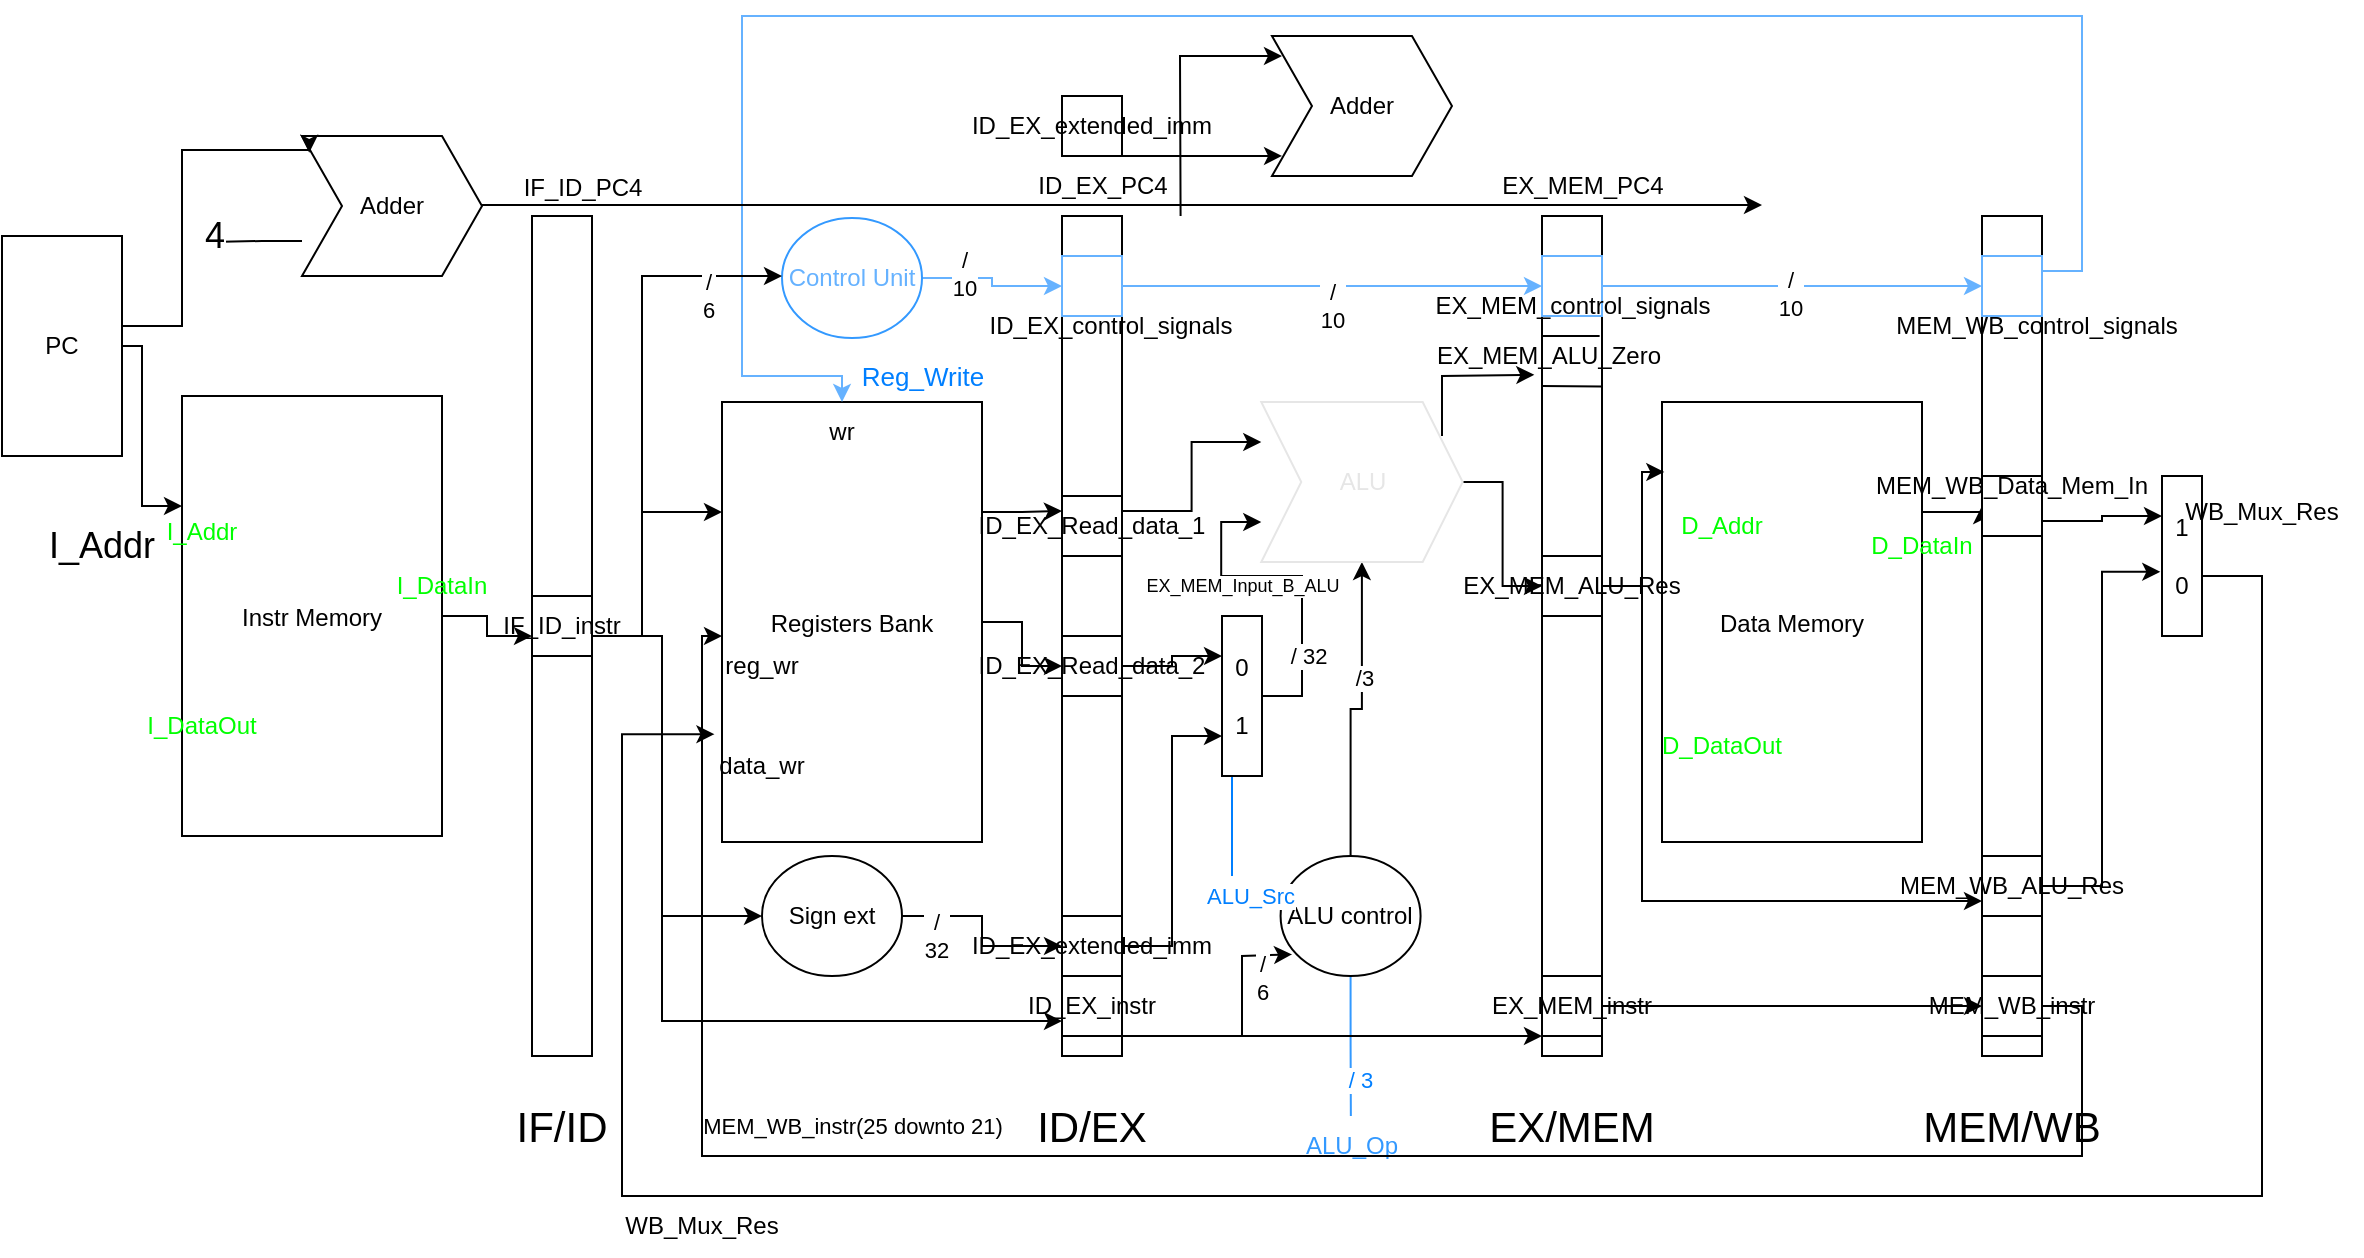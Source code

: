 <?xml version="1.0" encoding="UTF-8"?>
<mxfile version="22.1.3" type="google">
  <diagram name="Page-1" id="e7e014a7-5840-1c2e-5031-d8a46d1fe8dd">
    <mxGraphModel dx="880" dy="1260" grid="1" gridSize="10" guides="1" tooltips="1" connect="1" arrows="1" fold="1" page="1" pageScale="1" pageWidth="1169" pageHeight="826" background="none" math="0" shadow="0">
      <root>
        <mxCell id="0" />
        <mxCell id="1" parent="0" />
        <mxCell id="BlgcW5Yse4qnBoH1ercz-41" value="Instr Memory" style="" parent="1" vertex="1">
          <mxGeometry x="120" y="190" width="130" height="220" as="geometry" />
        </mxCell>
        <mxCell id="BlgcW5Yse4qnBoH1ercz-109" style="edgeStyle=orthogonalEdgeStyle;rounded=0;orthogonalLoop=1;jettySize=auto;html=1;exitX=1;exitY=0.25;exitDx=0;exitDy=0;entryX=0;entryY=0.25;entryDx=0;entryDy=0;" parent="1" source="BlgcW5Yse4qnBoH1ercz-42" target="BlgcW5Yse4qnBoH1ercz-101" edge="1">
          <mxGeometry relative="1" as="geometry" />
        </mxCell>
        <mxCell id="BlgcW5Yse4qnBoH1ercz-110" style="edgeStyle=orthogonalEdgeStyle;rounded=0;orthogonalLoop=1;jettySize=auto;html=1;exitX=1;exitY=0.5;exitDx=0;exitDy=0;entryX=0;entryY=0.5;entryDx=0;entryDy=0;" parent="1" source="BlgcW5Yse4qnBoH1ercz-42" target="BlgcW5Yse4qnBoH1ercz-102" edge="1">
          <mxGeometry relative="1" as="geometry" />
        </mxCell>
        <mxCell id="BlgcW5Yse4qnBoH1ercz-42" value="Registers Bank" style="" parent="1" vertex="1">
          <mxGeometry x="390" y="193" width="130" height="220" as="geometry" />
        </mxCell>
        <mxCell id="BlgcW5Yse4qnBoH1ercz-122" style="edgeStyle=orthogonalEdgeStyle;rounded=0;orthogonalLoop=1;jettySize=auto;html=1;exitX=1;exitY=0.25;exitDx=0;exitDy=0;entryX=0;entryY=0.5;entryDx=0;entryDy=0;" parent="1" source="BlgcW5Yse4qnBoH1ercz-44" target="BlgcW5Yse4qnBoH1ercz-113" edge="1">
          <mxGeometry relative="1" as="geometry" />
        </mxCell>
        <mxCell id="BlgcW5Yse4qnBoH1ercz-44" value="Data Memory" style="" parent="1" vertex="1">
          <mxGeometry x="860" y="193" width="130" height="220" as="geometry" />
        </mxCell>
        <mxCell id="BlgcW5Yse4qnBoH1ercz-80" style="edgeStyle=orthogonalEdgeStyle;rounded=0;orthogonalLoop=1;jettySize=auto;html=1;exitX=1;exitY=0.5;exitDx=0;exitDy=0;entryX=0;entryY=0.5;entryDx=0;entryDy=0;strokeColor=#66B2FF;" parent="1" source="BlgcW5Yse4qnBoH1ercz-49" target="BlgcW5Yse4qnBoH1ercz-76" edge="1">
          <mxGeometry relative="1" as="geometry" />
        </mxCell>
        <mxCell id="BlgcW5Yse4qnBoH1ercz-49" value="Control Unit" style="ellipse;whiteSpace=wrap;html=1;strokeColor=#3399FF;fontColor=#66B2FF;" parent="1" vertex="1">
          <mxGeometry x="420" y="101" width="70" height="60" as="geometry" />
        </mxCell>
        <mxCell id="BlgcW5Yse4qnBoH1ercz-93" style="edgeStyle=orthogonalEdgeStyle;rounded=0;orthogonalLoop=1;jettySize=auto;html=1;exitX=0.5;exitY=1;exitDx=0;exitDy=0;endArrow=none;endFill=0;strokeColor=#3399FF;" parent="1" source="BlgcW5Yse4qnBoH1ercz-50" edge="1">
          <mxGeometry relative="1" as="geometry">
            <mxPoint x="704.429" y="550" as="targetPoint" />
          </mxGeometry>
        </mxCell>
        <mxCell id="b1a8amr-9f0_IU5kSMrG-14" value="/ 3" style="edgeLabel;html=1;align=center;verticalAlign=middle;resizable=0;points=[];fontColor=#007FFF;" parent="BlgcW5Yse4qnBoH1ercz-93" connectable="0" vertex="1">
          <mxGeometry x="0.488" y="4" relative="1" as="geometry">
            <mxPoint as="offset" />
          </mxGeometry>
        </mxCell>
        <mxCell id="C-zeAwM3Q5V-ztLSvU6A-5" style="edgeStyle=orthogonalEdgeStyle;rounded=0;orthogonalLoop=1;jettySize=auto;html=1;exitX=0.5;exitY=0;exitDx=0;exitDy=0;" parent="1" source="BlgcW5Yse4qnBoH1ercz-50" target="C-zeAwM3Q5V-ztLSvU6A-4" edge="1">
          <mxGeometry relative="1" as="geometry" />
        </mxCell>
        <mxCell id="4VJ9NztpFldPvkG-AUSs-8" value="/3" style="edgeLabel;html=1;align=center;verticalAlign=middle;resizable=0;points=[];" parent="C-zeAwM3Q5V-ztLSvU6A-5" vertex="1" connectable="0">
          <mxGeometry x="0.243" y="-1" relative="1" as="geometry">
            <mxPoint as="offset" />
          </mxGeometry>
        </mxCell>
        <mxCell id="BlgcW5Yse4qnBoH1ercz-50" value="ALU control" style="ellipse;whiteSpace=wrap;html=1;" parent="1" vertex="1">
          <mxGeometry x="669.29" y="420" width="70" height="60" as="geometry" />
        </mxCell>
        <mxCell id="BlgcW5Yse4qnBoH1ercz-52" value="" style="rounded=0;whiteSpace=wrap;html=1;points=[[0,0,0,0,0],[0,0.25,0,0,0],[0,0.5,0,0,0],[0,0.62,0,0,0],[0,0.75,0,0,0],[0,0.87,0,0,0],[0,1,0,0,0],[0.03,0.1,0,0,0],[0.07,0.38,0,0,0],[0.25,0,0,0,0],[0.25,1,0,0,0],[0.5,0,0,0,0],[0.5,1,0,0,0],[0.75,0,0,0,0],[0.75,1,0,0,0],[0.98,0.62,0,0,0],[1,0,0,0,0],[1,0.1,0,0,0],[1,0.25,0,0,0],[1,0.38,0,2,0],[1,0.5,0,0,0],[1,0.75,0,0,0],[1,0.87,0,0,0],[1,1,0,0,0]];" parent="1" vertex="1">
          <mxGeometry x="560" y="100" width="30" height="420" as="geometry" />
        </mxCell>
        <mxCell id="BlgcW5Yse4qnBoH1ercz-107" style="edgeStyle=orthogonalEdgeStyle;rounded=0;orthogonalLoop=1;jettySize=auto;html=1;exitX=1;exitY=0.5;exitDx=0;exitDy=0;entryX=0;entryY=0.25;entryDx=0;entryDy=0;" parent="1" source="BlgcW5Yse4qnBoH1ercz-62" target="BlgcW5Yse4qnBoH1ercz-41" edge="1">
          <mxGeometry relative="1" as="geometry">
            <Array as="points">
              <mxPoint x="100" y="165" />
              <mxPoint x="100" y="245" />
            </Array>
          </mxGeometry>
        </mxCell>
        <mxCell id="BlgcW5Yse4qnBoH1ercz-62" value="PC" style="rounded=0;whiteSpace=wrap;html=1;" parent="1" vertex="1">
          <mxGeometry x="30" y="110" width="60" height="110" as="geometry" />
        </mxCell>
        <mxCell id="BlgcW5Yse4qnBoH1ercz-97" style="edgeStyle=orthogonalEdgeStyle;rounded=0;orthogonalLoop=1;jettySize=auto;html=1;exitX=0;exitY=0.75;exitDx=0;exitDy=0;exitPerimeter=0;endArrow=none;endFill=0;" parent="1" source="BlgcW5Yse4qnBoH1ercz-63" edge="1">
          <mxGeometry relative="1" as="geometry">
            <mxPoint x="140" y="112.857" as="targetPoint" />
          </mxGeometry>
        </mxCell>
        <mxCell id="BlgcW5Yse4qnBoH1ercz-98" value="4" style="edgeLabel;html=1;align=center;verticalAlign=middle;resizable=0;points=[];fontSize=18;" parent="BlgcW5Yse4qnBoH1ercz-97" connectable="0" vertex="1">
          <mxGeometry x="0.534" y="-3" relative="1" as="geometry">
            <mxPoint x="-14" as="offset" />
          </mxGeometry>
        </mxCell>
        <mxCell id="BlgcW5Yse4qnBoH1ercz-63" value="Adder" style="shape=step;perimeter=stepPerimeter;whiteSpace=wrap;html=1;fixedSize=1;points=[[0,0.25,0,0,0],[0,0.5,0,0,0],[0,0.75,0,0,0],[0.04,0.12,0,0,0],[0.04,0.89,0,0,0],[0.25,0,0,0,0],[0.25,1,0,0,0],[0.5,0,0,0,0],[0.5,1,0,0,0],[0.75,0,0,0,0],[0.75,1,0,0,0],[1,0.25,0,0,0],[1,0.5,0,0,0],[1,0.75,0,0,0]];" parent="1" vertex="1">
          <mxGeometry x="180" y="60" width="90" height="70" as="geometry" />
        </mxCell>
        <mxCell id="BlgcW5Yse4qnBoH1ercz-64" value="Adder" style="shape=step;perimeter=stepPerimeter;whiteSpace=wrap;html=1;fixedSize=1;" parent="1" vertex="1">
          <mxGeometry x="664.99" y="10" width="90" height="70" as="geometry" />
        </mxCell>
        <mxCell id="BlgcW5Yse4qnBoH1ercz-65" value="&lt;font style=&quot;font-size: 21px;&quot;&gt;IF/ID&lt;/font&gt;" style="text;html=1;strokeColor=none;fillColor=none;align=center;verticalAlign=middle;whiteSpace=wrap;rounded=0;" parent="1" vertex="1">
          <mxGeometry x="280" y="540" width="60" height="30" as="geometry" />
        </mxCell>
        <mxCell id="BlgcW5Yse4qnBoH1ercz-66" value="&lt;span style=&quot;font-size: 21px;&quot;&gt;ID/EX&lt;/span&gt;" style="text;html=1;strokeColor=none;fillColor=none;align=center;verticalAlign=middle;whiteSpace=wrap;rounded=0;" parent="1" vertex="1">
          <mxGeometry x="545" y="540" width="60" height="30" as="geometry" />
        </mxCell>
        <mxCell id="BlgcW5Yse4qnBoH1ercz-67" value="&lt;font style=&quot;font-size: 21px;&quot;&gt;EX/MEM&lt;/font&gt;" style="text;html=1;strokeColor=none;fillColor=none;align=center;verticalAlign=middle;whiteSpace=wrap;rounded=0;" parent="1" vertex="1">
          <mxGeometry x="785" y="540" width="60" height="30" as="geometry" />
        </mxCell>
        <mxCell id="BlgcW5Yse4qnBoH1ercz-68" value="&lt;font style=&quot;font-size: 21px;&quot;&gt;MEM/WB&lt;/font&gt;" style="text;html=1;strokeColor=none;fillColor=none;align=center;verticalAlign=middle;whiteSpace=wrap;rounded=0;" parent="1" vertex="1">
          <mxGeometry x="1005" y="540" width="60" height="30" as="geometry" />
        </mxCell>
        <mxCell id="BlgcW5Yse4qnBoH1ercz-72" style="edgeStyle=orthogonalEdgeStyle;rounded=0;orthogonalLoop=1;jettySize=auto;html=1;exitX=1;exitY=0.5;exitDx=0;exitDy=0;exitPerimeter=0;entryX=0;entryY=0.25;entryDx=0;entryDy=0;" parent="1" source="BlgcW5Yse4qnBoH1ercz-71" target="BlgcW5Yse4qnBoH1ercz-42" edge="1">
          <mxGeometry relative="1" as="geometry">
            <Array as="points">
              <mxPoint x="350" y="310" />
              <mxPoint x="350" y="248" />
            </Array>
          </mxGeometry>
        </mxCell>
        <mxCell id="BlgcW5Yse4qnBoH1ercz-71" value="" style="rounded=0;whiteSpace=wrap;html=1;points=[[0,0,0,0,0],[0,0.25,0,0,0],[0,0.5,0,0,0],[0,0.62,0,0,0],[0,0.75,0,0,0],[0,0.87,0,0,0],[0,1,0,0,0],[0.03,0.1,0,0,0],[0.07,0.38,0,0,0],[0.25,0,0,0,0],[0.25,1,0,0,0],[0.5,0,0,0,0],[0.5,1,0,0,0],[0.75,0,0,0,0],[0.75,1,0,0,0],[0.98,0.62,0,0,0],[1,0,0,0,0],[1,0.1,0,0,0],[1,0.25,0,0,0],[1,0.38,0,2,0],[1,0.5,0,0,0],[1,0.75,0,0,0],[1,0.87,0,0,0],[1,1,0,0,0]];" parent="1" vertex="1">
          <mxGeometry x="295" y="100" width="30" height="420" as="geometry" />
        </mxCell>
        <mxCell id="BlgcW5Yse4qnBoH1ercz-73" style="edgeStyle=orthogonalEdgeStyle;rounded=0;orthogonalLoop=1;jettySize=auto;html=1;exitX=1;exitY=0.5;exitDx=0;exitDy=0;entryX=0;entryY=0.5;entryDx=0;entryDy=0;entryPerimeter=0;" parent="1" source="BlgcW5Yse4qnBoH1ercz-41" target="BlgcW5Yse4qnBoH1ercz-71" edge="1">
          <mxGeometry relative="1" as="geometry" />
        </mxCell>
        <mxCell id="BlgcW5Yse4qnBoH1ercz-74" value="" style="rounded=0;whiteSpace=wrap;html=1;points=[[0,0,0,0,0],[0,0.25,0,0,0],[0,0.5,0,0,0],[0,0.62,0,0,0],[0,0.75,0,0,0],[0,0.87,0,0,0],[0,1,0,0,0],[0.03,0.1,0,0,0],[0.07,0.38,0,0,0],[0.25,0,0,0,0],[0.25,1,0,0,0],[0.5,0,0,0,0],[0.5,1,0,0,0],[0.75,0,0,0,0],[0.75,1,0,0,0],[0.98,0.62,0,0,0],[1,0,0,0,0],[1,0.1,0,0,0],[1,0.25,0,0,0],[1,0.38,0,2,0],[1,0.5,0,0,0],[1,0.75,0,0,0],[1,0.87,0,0,0],[1,1,0,0,0]];" parent="1" vertex="1">
          <mxGeometry x="1020" y="100" width="30" height="420" as="geometry" />
        </mxCell>
        <mxCell id="BlgcW5Yse4qnBoH1ercz-75" value="" style="rounded=0;whiteSpace=wrap;html=1;points=[[0,0,0,0,0],[0,0.25,0,0,0],[0,0.5,0,0,0],[0,0.62,0,0,0],[0,0.75,0,0,0],[0,0.87,0,0,0],[0,1,0,0,0],[0.03,0.1,0,0,0],[0.07,0.38,0,0,0],[0.25,0,0,0,0],[0.25,1,0,0,0],[0.5,0,0,0,0],[0.5,1,0,0,0],[0.75,0,0,0,0],[0.75,1,0,0,0],[0.98,0.62,0,0,0],[1,0,0,0,0],[1,0.1,0,0,0],[1,0.25,0,0,0],[1,0.38,0,2,0],[1,0.5,0,0,0],[1,0.75,0,0,0],[1,0.87,0,0,0],[1,1,0,0,0]];" parent="1" vertex="1">
          <mxGeometry x="800" y="100" width="30" height="420" as="geometry" />
        </mxCell>
        <mxCell id="BlgcW5Yse4qnBoH1ercz-81" style="edgeStyle=orthogonalEdgeStyle;rounded=0;orthogonalLoop=1;jettySize=auto;html=1;exitX=1;exitY=0.5;exitDx=0;exitDy=0;entryX=0;entryY=0.5;entryDx=0;entryDy=0;strokeColor=#66B2FF;" parent="1" source="BlgcW5Yse4qnBoH1ercz-76" target="BlgcW5Yse4qnBoH1ercz-77" edge="1">
          <mxGeometry relative="1" as="geometry" />
        </mxCell>
        <mxCell id="BlgcW5Yse4qnBoH1ercz-88" value="/&lt;br style=&quot;font-size: 11px;&quot;&gt;10" style="edgeLabel;html=1;align=center;verticalAlign=middle;resizable=0;points=[];fontSize=11;" parent="BlgcW5Yse4qnBoH1ercz-81" connectable="0" vertex="1">
          <mxGeometry x="-0.005" y="-1" relative="1" as="geometry">
            <mxPoint y="9" as="offset" />
          </mxGeometry>
        </mxCell>
        <mxCell id="BlgcW5Yse4qnBoH1ercz-76" value="" style="rounded=0;whiteSpace=wrap;html=1;strokeColor=#66B2FF;" parent="1" vertex="1">
          <mxGeometry x="560" y="120" width="30" height="30" as="geometry" />
        </mxCell>
        <mxCell id="BlgcW5Yse4qnBoH1ercz-82" style="edgeStyle=orthogonalEdgeStyle;rounded=0;orthogonalLoop=1;jettySize=auto;html=1;exitX=1;exitY=0.5;exitDx=0;exitDy=0;entryX=0;entryY=0.5;entryDx=0;entryDy=0;strokeColor=#66B2FF;" parent="1" source="BlgcW5Yse4qnBoH1ercz-77" target="BlgcW5Yse4qnBoH1ercz-78" edge="1">
          <mxGeometry relative="1" as="geometry" />
        </mxCell>
        <mxCell id="BlgcW5Yse4qnBoH1ercz-77" value="" style="rounded=0;whiteSpace=wrap;html=1;strokeColor=#66B2FF;" parent="1" vertex="1">
          <mxGeometry x="800" y="120" width="30" height="30" as="geometry" />
        </mxCell>
        <mxCell id="cZ4eaOPi89ZEALqz1hl4-5" style="edgeStyle=orthogonalEdgeStyle;rounded=0;orthogonalLoop=1;jettySize=auto;html=1;exitX=1;exitY=0.25;exitDx=0;exitDy=0;strokeColor=#66B2FF;" edge="1" parent="1" source="BlgcW5Yse4qnBoH1ercz-78" target="cZ4eaOPi89ZEALqz1hl4-4">
          <mxGeometry relative="1" as="geometry">
            <Array as="points">
              <mxPoint x="1070" y="128" />
              <mxPoint x="1070" />
              <mxPoint x="400" />
              <mxPoint x="400" y="180" />
              <mxPoint x="450" y="180" />
            </Array>
          </mxGeometry>
        </mxCell>
        <mxCell id="BlgcW5Yse4qnBoH1ercz-78" value="" style="rounded=0;whiteSpace=wrap;html=1;strokeColor=#66B2FF;" parent="1" vertex="1">
          <mxGeometry x="1020" y="120" width="30" height="30" as="geometry" />
        </mxCell>
        <mxCell id="BlgcW5Yse4qnBoH1ercz-83" value="ID_EX_control_signals" style="text;html=1;strokeColor=none;fillColor=none;align=center;verticalAlign=middle;whiteSpace=wrap;rounded=0;" parent="1" vertex="1">
          <mxGeometry x="527" y="140" width="115" height="30" as="geometry" />
        </mxCell>
        <mxCell id="BlgcW5Yse4qnBoH1ercz-84" value="EX_MEM_control_signals" style="text;html=1;strokeColor=none;fillColor=none;align=center;verticalAlign=middle;whiteSpace=wrap;rounded=0;" parent="1" vertex="1">
          <mxGeometry x="757.5" y="130" width="115" height="30" as="geometry" />
        </mxCell>
        <mxCell id="BlgcW5Yse4qnBoH1ercz-85" value="MEM_WB_control_signals" style="text;html=1;strokeColor=none;fillColor=none;align=center;verticalAlign=middle;whiteSpace=wrap;rounded=0;" parent="1" vertex="1">
          <mxGeometry x="990" y="140" width="115" height="30" as="geometry" />
        </mxCell>
        <mxCell id="BlgcW5Yse4qnBoH1ercz-90" value="/&lt;br style=&quot;font-size: 11px;&quot;&gt;10" style="edgeLabel;html=1;align=center;verticalAlign=middle;resizable=0;points=[];fontSize=11;" parent="1" connectable="0" vertex="1">
          <mxGeometry x="704.286" y="155" as="geometry">
            <mxPoint x="-194" y="-26" as="offset" />
          </mxGeometry>
        </mxCell>
        <mxCell id="BlgcW5Yse4qnBoH1ercz-91" value="/&lt;br style=&quot;font-size: 11px;&quot;&gt;10" style="edgeLabel;html=1;align=center;verticalAlign=middle;resizable=0;points=[];fontSize=11;" parent="1" connectable="0" vertex="1">
          <mxGeometry x="709.996" y="155" as="geometry">
            <mxPoint x="214" y="-16" as="offset" />
          </mxGeometry>
        </mxCell>
        <mxCell id="BlgcW5Yse4qnBoH1ercz-96" style="edgeStyle=orthogonalEdgeStyle;rounded=0;orthogonalLoop=1;jettySize=auto;html=1;entryX=0.04;entryY=0.12;entryDx=0;entryDy=0;entryPerimeter=0;" parent="1" target="BlgcW5Yse4qnBoH1ercz-63" edge="1">
          <mxGeometry relative="1" as="geometry">
            <mxPoint x="90" y="155" as="sourcePoint" />
            <mxPoint x="150" y="67.5" as="targetPoint" />
            <Array as="points">
              <mxPoint x="120" y="155" />
              <mxPoint x="120" y="67" />
              <mxPoint x="184" y="67" />
            </Array>
          </mxGeometry>
        </mxCell>
        <mxCell id="b1a8amr-9f0_IU5kSMrG-11" style="edgeStyle=orthogonalEdgeStyle;rounded=0;orthogonalLoop=1;jettySize=auto;html=1;exitX=0.25;exitY=1;exitDx=0;exitDy=0;endArrow=none;endFill=0;strokeColor=#007FFF;" parent="1" source="BlgcW5Yse4qnBoH1ercz-99" edge="1">
          <mxGeometry relative="1" as="geometry">
            <mxPoint x="645" y="430" as="targetPoint" />
          </mxGeometry>
        </mxCell>
        <mxCell id="b1a8amr-9f0_IU5kSMrG-12" value="Reg_Write" style="edgeLabel;html=1;align=center;verticalAlign=middle;resizable=0;points=[];fontColor=#007FFF;fontSize=13;" parent="b1a8amr-9f0_IU5kSMrG-11" connectable="0" vertex="1">
          <mxGeometry x="0.961" y="-1" relative="1" as="geometry">
            <mxPoint x="-154" y="-249" as="offset" />
          </mxGeometry>
        </mxCell>
        <mxCell id="BlgcW5Yse4qnBoH1ercz-99" value="0&lt;br&gt;&lt;br&gt;1" style="rounded=0;whiteSpace=wrap;html=1;" parent="1" vertex="1">
          <mxGeometry x="640" y="300" width="20" height="80" as="geometry" />
        </mxCell>
        <mxCell id="BlgcW5Yse4qnBoH1ercz-101" value="ID_EX_Read_data_1" style="rounded=0;whiteSpace=wrap;html=1;" parent="1" vertex="1">
          <mxGeometry x="560" y="240" width="30" height="30" as="geometry" />
        </mxCell>
        <mxCell id="C-zeAwM3Q5V-ztLSvU6A-1" style="edgeStyle=orthogonalEdgeStyle;rounded=0;orthogonalLoop=1;jettySize=auto;html=1;exitX=1;exitY=0.5;exitDx=0;exitDy=0;entryX=0;entryY=0.25;entryDx=0;entryDy=0;" parent="1" source="BlgcW5Yse4qnBoH1ercz-102" target="BlgcW5Yse4qnBoH1ercz-99" edge="1">
          <mxGeometry relative="1" as="geometry" />
        </mxCell>
        <mxCell id="BlgcW5Yse4qnBoH1ercz-102" value="ID_EX_Read_data_2" style="rounded=0;whiteSpace=wrap;html=1;" parent="1" vertex="1">
          <mxGeometry x="560" y="310" width="30" height="30" as="geometry" />
        </mxCell>
        <mxCell id="C-zeAwM3Q5V-ztLSvU6A-3" style="edgeStyle=orthogonalEdgeStyle;rounded=0;orthogonalLoop=1;jettySize=auto;html=1;exitX=1;exitY=0.5;exitDx=0;exitDy=0;entryX=0;entryY=0.75;entryDx=0;entryDy=0;" parent="1" source="BlgcW5Yse4qnBoH1ercz-104" target="BlgcW5Yse4qnBoH1ercz-99" edge="1">
          <mxGeometry relative="1" as="geometry" />
        </mxCell>
        <mxCell id="BlgcW5Yse4qnBoH1ercz-104" value="ID_EX_extended_imm" style="rounded=0;whiteSpace=wrap;html=1;" parent="1" vertex="1">
          <mxGeometry x="560" y="450" width="30" height="30" as="geometry" />
        </mxCell>
        <mxCell id="BlgcW5Yse4qnBoH1ercz-106" value="MEM_WB_instr" style="rounded=0;whiteSpace=wrap;html=1;" parent="1" vertex="1">
          <mxGeometry x="1020" y="480" width="30" height="30" as="geometry" />
        </mxCell>
        <mxCell id="BlgcW5Yse4qnBoH1ercz-108" value="I_Addr" style="text;html=1;strokeColor=none;fillColor=none;align=center;verticalAlign=middle;whiteSpace=wrap;rounded=0;fontSize=18;" parent="1" vertex="1">
          <mxGeometry x="50" y="250" width="60" height="30" as="geometry" />
        </mxCell>
        <mxCell id="BlgcW5Yse4qnBoH1ercz-123" style="edgeStyle=orthogonalEdgeStyle;rounded=0;orthogonalLoop=1;jettySize=auto;html=1;exitX=1;exitY=0.75;exitDx=0;exitDy=0;entryX=0;entryY=0.25;entryDx=0;entryDy=0;" parent="1" source="BlgcW5Yse4qnBoH1ercz-113" target="BlgcW5Yse4qnBoH1ercz-47" edge="1">
          <mxGeometry relative="1" as="geometry" />
        </mxCell>
        <mxCell id="BlgcW5Yse4qnBoH1ercz-115" value="" style="group" parent="1" connectable="0" vertex="1">
          <mxGeometry x="1110" y="230" width="100" height="80" as="geometry" />
        </mxCell>
        <mxCell id="BlgcW5Yse4qnBoH1ercz-47" value="1&lt;br&gt;&lt;br&gt;0" style="rounded=0;whiteSpace=wrap;html=1;" parent="BlgcW5Yse4qnBoH1ercz-115" vertex="1">
          <mxGeometry width="20" height="80" as="geometry" />
        </mxCell>
        <mxCell id="b1a8amr-9f0_IU5kSMrG-4" value="WB_Mux_Res" style="text;html=1;strokeColor=none;fillColor=none;align=center;verticalAlign=middle;whiteSpace=wrap;rounded=0;" parent="BlgcW5Yse4qnBoH1ercz-115" vertex="1">
          <mxGeometry x="20" y="3" width="60" height="30" as="geometry" />
        </mxCell>
        <mxCell id="BlgcW5Yse4qnBoH1ercz-124" value="" style="group" parent="1" connectable="0" vertex="1">
          <mxGeometry x="1005" y="220" width="60" height="40" as="geometry" />
        </mxCell>
        <mxCell id="BlgcW5Yse4qnBoH1ercz-113" value="" style="rounded=0;whiteSpace=wrap;html=1;" parent="BlgcW5Yse4qnBoH1ercz-124" vertex="1">
          <mxGeometry x="15" y="10" width="30" height="30" as="geometry" />
        </mxCell>
        <mxCell id="BlgcW5Yse4qnBoH1ercz-114" value="MEM_WB_Data_Mem_In" style="text;html=1;strokeColor=none;fillColor=none;align=center;verticalAlign=middle;whiteSpace=wrap;rounded=0;" parent="BlgcW5Yse4qnBoH1ercz-124" vertex="1">
          <mxGeometry width="60" height="30" as="geometry" />
        </mxCell>
        <mxCell id="BlgcW5Yse4qnBoH1ercz-130" value="MEM_WB_ALU_Res" style="rounded=0;whiteSpace=wrap;html=1;" parent="1" vertex="1">
          <mxGeometry x="1020" y="420" width="30" height="30" as="geometry" />
        </mxCell>
        <mxCell id="BlgcW5Yse4qnBoH1ercz-132" style="edgeStyle=orthogonalEdgeStyle;rounded=0;orthogonalLoop=1;jettySize=auto;html=1;exitX=1;exitY=0.5;exitDx=0;exitDy=0;entryX=0;entryY=0.75;entryDx=0;entryDy=0;" parent="1" source="BlgcW5Yse4qnBoH1ercz-131" target="BlgcW5Yse4qnBoH1ercz-130" edge="1">
          <mxGeometry relative="1" as="geometry">
            <Array as="points">
              <mxPoint x="850" y="285" />
              <mxPoint x="850" y="443" />
            </Array>
          </mxGeometry>
        </mxCell>
        <mxCell id="BlgcW5Yse4qnBoH1ercz-131" value="EX_MEM_ALU_Res" style="rounded=0;whiteSpace=wrap;html=1;" parent="1" vertex="1">
          <mxGeometry x="800" y="270" width="30" height="30" as="geometry" />
        </mxCell>
        <mxCell id="BlgcW5Yse4qnBoH1ercz-133" style="edgeStyle=orthogonalEdgeStyle;rounded=0;orthogonalLoop=1;jettySize=auto;html=1;exitX=1;exitY=0.5;exitDx=0;exitDy=0;entryX=-0.043;entryY=0.599;entryDx=0;entryDy=0;entryPerimeter=0;" parent="1" source="BlgcW5Yse4qnBoH1ercz-130" target="BlgcW5Yse4qnBoH1ercz-47" edge="1">
          <mxGeometry relative="1" as="geometry" />
        </mxCell>
        <mxCell id="BlgcW5Yse4qnBoH1ercz-134" value="D_DataIn" style="text;html=1;strokeColor=none;fillColor=none;align=center;verticalAlign=middle;whiteSpace=wrap;rounded=0;fontColor=#00FF00;" parent="1" vertex="1">
          <mxGeometry x="960" y="250" width="60" height="30" as="geometry" />
        </mxCell>
        <mxCell id="BlgcW5Yse4qnBoH1ercz-136" value="I_DataIn" style="text;html=1;strokeColor=none;fillColor=none;align=center;verticalAlign=middle;whiteSpace=wrap;rounded=0;fontColor=#00FF00;" parent="1" vertex="1">
          <mxGeometry x="220" y="270" width="60" height="30" as="geometry" />
        </mxCell>
        <mxCell id="C-zeAwM3Q5V-ztLSvU6A-6" style="edgeStyle=orthogonalEdgeStyle;rounded=0;orthogonalLoop=1;jettySize=auto;html=1;exitX=1;exitY=0.5;exitDx=0;exitDy=0;exitPerimeter=0;entryX=0;entryY=0.5;entryDx=0;entryDy=0;" parent="1" source="C-zeAwM3Q5V-ztLSvU6A-4" target="BlgcW5Yse4qnBoH1ercz-131" edge="1">
          <mxGeometry relative="1" as="geometry" />
        </mxCell>
        <mxCell id="C-zeAwM3Q5V-ztLSvU6A-4" value="ALU" style="shape=step;perimeter=stepPerimeter;whiteSpace=wrap;html=1;fixedSize=1;points=[[0,0.25,0,0,0],[0,0.5,0,0,0],[0,0.75,0,0,0],[0.04,0.12,0,0,0],[0.04,0.89,0,0,0],[0.25,0,0,0,0],[0.25,1,0,0,0],[0.5,0,0,0,0],[0.5,1,0,0,0],[0.75,0,0,0,0],[0.75,1,0,0,0],[1,0.25,0,0,0],[1,0.5,0,0,0],[1,0.75,0,0,0]];strokeColor=#E6E6E6;fontColor=#E6E6E6;" parent="1" vertex="1">
          <mxGeometry x="659.64" y="193" width="100.71" height="80" as="geometry" />
        </mxCell>
        <mxCell id="C-zeAwM3Q5V-ztLSvU6A-7" style="edgeStyle=orthogonalEdgeStyle;rounded=0;orthogonalLoop=1;jettySize=auto;html=1;exitX=1;exitY=0.5;exitDx=0;exitDy=0;entryX=0;entryY=0.75;entryDx=0;entryDy=0;entryPerimeter=0;" parent="1" source="BlgcW5Yse4qnBoH1ercz-99" target="C-zeAwM3Q5V-ztLSvU6A-4" edge="1">
          <mxGeometry relative="1" as="geometry" />
        </mxCell>
        <mxCell id="C-zeAwM3Q5V-ztLSvU6A-8" value="EX_MEM_Input_B_ALU" style="edgeLabel;html=1;align=center;verticalAlign=middle;resizable=0;points=[];fontSize=9;" parent="C-zeAwM3Q5V-ztLSvU6A-7" vertex="1" connectable="0">
          <mxGeometry x="-0.833" y="4" relative="1" as="geometry">
            <mxPoint x="-24" y="-51" as="offset" />
          </mxGeometry>
        </mxCell>
        <mxCell id="b1a8amr-9f0_IU5kSMrG-13" value="&amp;nbsp; / 32" style="edgeLabel;html=1;align=center;verticalAlign=middle;resizable=0;points=[];" parent="C-zeAwM3Q5V-ztLSvU6A-7" connectable="0" vertex="1">
          <mxGeometry x="-0.463" y="1" relative="1" as="geometry">
            <mxPoint x="1" y="5" as="offset" />
          </mxGeometry>
        </mxCell>
        <mxCell id="C-zeAwM3Q5V-ztLSvU6A-22" style="edgeStyle=orthogonalEdgeStyle;rounded=0;orthogonalLoop=1;jettySize=auto;html=1;exitX=1;exitY=0.5;exitDx=0;exitDy=0;entryX=0;entryY=0.5;entryDx=0;entryDy=0;" parent="1" source="C-zeAwM3Q5V-ztLSvU6A-10" target="BlgcW5Yse4qnBoH1ercz-104" edge="1">
          <mxGeometry relative="1" as="geometry" />
        </mxCell>
        <mxCell id="C-zeAwM3Q5V-ztLSvU6A-23" value="/&lt;br&gt;32" style="edgeLabel;html=1;align=center;verticalAlign=middle;resizable=0;points=[];" parent="C-zeAwM3Q5V-ztLSvU6A-22" vertex="1" connectable="0">
          <mxGeometry x="-0.642" y="3" relative="1" as="geometry">
            <mxPoint y="13" as="offset" />
          </mxGeometry>
        </mxCell>
        <mxCell id="C-zeAwM3Q5V-ztLSvU6A-10" value="Sign ext" style="ellipse;whiteSpace=wrap;html=1;" parent="1" vertex="1">
          <mxGeometry x="410.0" y="420" width="70" height="60" as="geometry" />
        </mxCell>
        <mxCell id="C-zeAwM3Q5V-ztLSvU6A-20" style="edgeStyle=orthogonalEdgeStyle;rounded=0;orthogonalLoop=1;jettySize=auto;html=1;exitX=1;exitY=0.5;exitDx=0;exitDy=0;entryX=0;entryY=0.5;entryDx=0;entryDy=0;" parent="1" edge="1">
          <mxGeometry relative="1" as="geometry">
            <mxPoint x="590" y="510" as="sourcePoint" />
            <mxPoint x="800" y="510" as="targetPoint" />
          </mxGeometry>
        </mxCell>
        <mxCell id="C-zeAwM3Q5V-ztLSvU6A-13" value="ID_EX_instr" style="rounded=0;whiteSpace=wrap;html=1;" parent="1" vertex="1">
          <mxGeometry x="560" y="480" width="30" height="30" as="geometry" />
        </mxCell>
        <mxCell id="C-zeAwM3Q5V-ztLSvU6A-21" style="edgeStyle=orthogonalEdgeStyle;rounded=0;orthogonalLoop=1;jettySize=auto;html=1;exitX=1;exitY=0.5;exitDx=0;exitDy=0;entryX=0;entryY=0.5;entryDx=0;entryDy=0;" parent="1" source="C-zeAwM3Q5V-ztLSvU6A-19" target="BlgcW5Yse4qnBoH1ercz-106" edge="1">
          <mxGeometry relative="1" as="geometry" />
        </mxCell>
        <mxCell id="C-zeAwM3Q5V-ztLSvU6A-19" value="EX_MEM_instr" style="rounded=0;whiteSpace=wrap;html=1;" parent="1" vertex="1">
          <mxGeometry x="800" y="480" width="30" height="30" as="geometry" />
        </mxCell>
        <mxCell id="C-zeAwM3Q5V-ztLSvU6A-25" style="edgeStyle=orthogonalEdgeStyle;rounded=0;orthogonalLoop=1;jettySize=auto;html=1;exitX=1;exitY=0.5;exitDx=0;exitDy=0;entryX=-0.029;entryY=0.755;entryDx=0;entryDy=0;entryPerimeter=0;" parent="1" source="BlgcW5Yse4qnBoH1ercz-47" target="BlgcW5Yse4qnBoH1ercz-42" edge="1">
          <mxGeometry relative="1" as="geometry">
            <Array as="points">
              <mxPoint x="1130" y="280" />
              <mxPoint x="1160" y="280" />
              <mxPoint x="1160" y="590" />
              <mxPoint x="340" y="590" />
              <mxPoint x="340" y="359" />
            </Array>
          </mxGeometry>
        </mxCell>
        <mxCell id="C-zeAwM3Q5V-ztLSvU6A-32" style="edgeStyle=orthogonalEdgeStyle;rounded=0;orthogonalLoop=1;jettySize=auto;html=1;exitX=1;exitY=0.5;exitDx=0;exitDy=0;" parent="1" source="C-zeAwM3Q5V-ztLSvU6A-28" edge="1">
          <mxGeometry relative="1" as="geometry">
            <Array as="points">
              <mxPoint x="325" y="310" />
              <mxPoint x="350" y="310" />
              <mxPoint x="350" y="130" />
            </Array>
            <mxPoint x="420" y="130" as="targetPoint" />
          </mxGeometry>
        </mxCell>
        <mxCell id="C-zeAwM3Q5V-ztLSvU6A-33" value="/&lt;br&gt;6" style="edgeLabel;html=1;align=center;verticalAlign=middle;resizable=0;points=[];" parent="C-zeAwM3Q5V-ztLSvU6A-32" vertex="1" connectable="0">
          <mxGeometry x="0.732" relative="1" as="geometry">
            <mxPoint y="10" as="offset" />
          </mxGeometry>
        </mxCell>
        <mxCell id="b1a8amr-9f0_IU5kSMrG-5" style="edgeStyle=orthogonalEdgeStyle;rounded=0;orthogonalLoop=1;jettySize=auto;html=1;exitX=1;exitY=0.5;exitDx=0;exitDy=0;entryX=0;entryY=0.75;entryDx=0;entryDy=0;" parent="1" source="C-zeAwM3Q5V-ztLSvU6A-28" target="C-zeAwM3Q5V-ztLSvU6A-13" edge="1">
          <mxGeometry relative="1" as="geometry">
            <Array as="points">
              <mxPoint x="325" y="310" />
              <mxPoint x="360" y="310" />
              <mxPoint x="360" y="503" />
            </Array>
          </mxGeometry>
        </mxCell>
        <mxCell id="b1a8amr-9f0_IU5kSMrG-6" style="edgeStyle=orthogonalEdgeStyle;rounded=0;orthogonalLoop=1;jettySize=auto;html=1;exitX=1;exitY=0.5;exitDx=0;exitDy=0;entryX=0;entryY=0.5;entryDx=0;entryDy=0;" parent="1" source="C-zeAwM3Q5V-ztLSvU6A-28" target="C-zeAwM3Q5V-ztLSvU6A-10" edge="1">
          <mxGeometry relative="1" as="geometry">
            <Array as="points">
              <mxPoint x="325" y="310" />
              <mxPoint x="360" y="310" />
              <mxPoint x="360" y="450" />
            </Array>
          </mxGeometry>
        </mxCell>
        <mxCell id="C-zeAwM3Q5V-ztLSvU6A-28" value="IF_ID_instr" style="rounded=0;whiteSpace=wrap;html=1;" parent="1" vertex="1">
          <mxGeometry x="295" y="290" width="30" height="30" as="geometry" />
        </mxCell>
        <mxCell id="C-zeAwM3Q5V-ztLSvU6A-30" style="edgeStyle=orthogonalEdgeStyle;rounded=0;orthogonalLoop=1;jettySize=auto;html=1;exitX=1;exitY=0.25;exitDx=0;exitDy=0;entryX=0;entryY=0.25;entryDx=0;entryDy=0;entryPerimeter=0;" parent="1" source="BlgcW5Yse4qnBoH1ercz-101" target="C-zeAwM3Q5V-ztLSvU6A-4" edge="1">
          <mxGeometry relative="1" as="geometry" />
        </mxCell>
        <mxCell id="C-zeAwM3Q5V-ztLSvU6A-34" value="I_Addr" style="text;html=1;strokeColor=none;fillColor=none;align=center;verticalAlign=middle;whiteSpace=wrap;rounded=0;fontColor=#00FF00;" parent="1" vertex="1">
          <mxGeometry x="100" y="243" width="60" height="30" as="geometry" />
        </mxCell>
        <mxCell id="C-zeAwM3Q5V-ztLSvU6A-35" value="D_Addr" style="text;html=1;strokeColor=none;fillColor=none;align=center;verticalAlign=middle;whiteSpace=wrap;rounded=0;fontColor=#00FF00;" parent="1" vertex="1">
          <mxGeometry x="860" y="240" width="60" height="30" as="geometry" />
        </mxCell>
        <mxCell id="C-zeAwM3Q5V-ztLSvU6A-36" style="edgeStyle=orthogonalEdgeStyle;rounded=0;orthogonalLoop=1;jettySize=auto;html=1;exitX=1;exitY=0.5;exitDx=0;exitDy=0;entryX=0.009;entryY=0.159;entryDx=0;entryDy=0;entryPerimeter=0;" parent="1" source="BlgcW5Yse4qnBoH1ercz-131" target="BlgcW5Yse4qnBoH1ercz-44" edge="1">
          <mxGeometry relative="1" as="geometry" />
        </mxCell>
        <mxCell id="C-zeAwM3Q5V-ztLSvU6A-37" value="ALU_Op" style="text;html=1;strokeColor=none;fillColor=none;align=center;verticalAlign=middle;whiteSpace=wrap;rounded=0;fontColor=#3399FF;" parent="1" vertex="1">
          <mxGeometry x="675" y="550" width="60" height="30" as="geometry" />
        </mxCell>
        <mxCell id="C-zeAwM3Q5V-ztLSvU6A-38" value="D_DataOut" style="text;html=1;strokeColor=none;fillColor=none;align=center;verticalAlign=middle;whiteSpace=wrap;rounded=0;fontColor=#00FF00;" parent="1" vertex="1">
          <mxGeometry x="860" y="350" width="60" height="30" as="geometry" />
        </mxCell>
        <mxCell id="C-zeAwM3Q5V-ztLSvU6A-39" value="I_DataOut" style="text;html=1;strokeColor=none;fillColor=none;align=center;verticalAlign=middle;whiteSpace=wrap;rounded=0;fontColor=#00FF00;" parent="1" vertex="1">
          <mxGeometry x="100" y="340" width="60" height="30" as="geometry" />
        </mxCell>
        <mxCell id="4VJ9NztpFldPvkG-AUSs-1" value="" style="endArrow=classic;html=1;rounded=0;entryX=0.082;entryY=0.82;entryDx=0;entryDy=0;entryPerimeter=0;" parent="1" target="BlgcW5Yse4qnBoH1ercz-50" edge="1">
          <mxGeometry width="50" height="50" relative="1" as="geometry">
            <mxPoint x="650" y="510" as="sourcePoint" />
            <mxPoint x="690" y="450" as="targetPoint" />
            <Array as="points">
              <mxPoint x="650" y="470" />
            </Array>
          </mxGeometry>
        </mxCell>
        <mxCell id="4VJ9NztpFldPvkG-AUSs-7" value="/&lt;br&gt;6" style="edgeLabel;html=1;align=center;verticalAlign=middle;resizable=0;points=[];" parent="4VJ9NztpFldPvkG-AUSs-1" vertex="1" connectable="0">
          <mxGeometry x="0.525" y="-1" relative="1" as="geometry">
            <mxPoint y="10" as="offset" />
          </mxGeometry>
        </mxCell>
        <mxCell id="4VJ9NztpFldPvkG-AUSs-10" value="" style="endArrow=classic;html=1;rounded=0;entryX=-0.128;entryY=0.189;entryDx=0;entryDy=0;entryPerimeter=0;" parent="1" target="BlgcW5Yse4qnBoH1ercz-75" edge="1">
          <mxGeometry width="50" height="50" relative="1" as="geometry">
            <mxPoint x="750" y="210" as="sourcePoint" />
            <mxPoint x="800" y="160" as="targetPoint" />
            <Array as="points">
              <mxPoint x="750" y="180" />
            </Array>
          </mxGeometry>
        </mxCell>
        <mxCell id="4VJ9NztpFldPvkG-AUSs-11" value="EX_MEM_ALU_Zero" style="text;html=1;align=center;verticalAlign=middle;resizable=0;points=[];autosize=1;strokeColor=none;fillColor=none;" parent="1" vertex="1">
          <mxGeometry x="732.5" y="155" width="140" height="30" as="geometry" />
        </mxCell>
        <mxCell id="4VJ9NztpFldPvkG-AUSs-12" value="" style="endArrow=none;html=1;rounded=0;entryX=0.999;entryY=0.203;entryDx=0;entryDy=0;entryPerimeter=0;" parent="1" target="BlgcW5Yse4qnBoH1ercz-75" edge="1">
          <mxGeometry width="50" height="50" relative="1" as="geometry">
            <mxPoint x="800" y="185" as="sourcePoint" />
            <mxPoint x="850" y="135" as="targetPoint" />
            <Array as="points" />
          </mxGeometry>
        </mxCell>
        <mxCell id="4VJ9NztpFldPvkG-AUSs-14" value="" style="endArrow=none;html=1;rounded=0;entryX=0.688;entryY=0.167;entryDx=0;entryDy=0;entryPerimeter=0;" parent="1" target="4VJ9NztpFldPvkG-AUSs-11" edge="1">
          <mxGeometry width="50" height="50" relative="1" as="geometry">
            <mxPoint x="800" y="160" as="sourcePoint" />
            <mxPoint x="850" y="110" as="targetPoint" />
            <Array as="points">
              <mxPoint x="820" y="160" />
            </Array>
          </mxGeometry>
        </mxCell>
        <mxCell id="4VJ9NztpFldPvkG-AUSs-15" value="" style="endArrow=classic;html=1;rounded=0;" parent="1" edge="1">
          <mxGeometry width="50" height="50" relative="1" as="geometry">
            <mxPoint x="270" y="94.5" as="sourcePoint" />
            <mxPoint x="910" y="94.5" as="targetPoint" />
          </mxGeometry>
        </mxCell>
        <mxCell id="4VJ9NztpFldPvkG-AUSs-16" value="IF_ID_PC4" style="text;html=1;align=center;verticalAlign=middle;resizable=0;points=[];autosize=1;strokeColor=none;fillColor=none;" parent="1" vertex="1">
          <mxGeometry x="280" y="71" width="80" height="30" as="geometry" />
        </mxCell>
        <mxCell id="4VJ9NztpFldPvkG-AUSs-17" value="ID_EX_PC4" style="text;html=1;align=center;verticalAlign=middle;resizable=0;points=[];autosize=1;strokeColor=none;fillColor=none;" parent="1" vertex="1">
          <mxGeometry x="535" y="70" width="90" height="30" as="geometry" />
        </mxCell>
        <mxCell id="4VJ9NztpFldPvkG-AUSs-18" value="EX_MEM_PC4" style="text;html=1;align=center;verticalAlign=middle;resizable=0;points=[];autosize=1;strokeColor=none;fillColor=none;" parent="1" vertex="1">
          <mxGeometry x="770" y="70" width="100" height="30" as="geometry" />
        </mxCell>
        <mxCell id="4VJ9NztpFldPvkG-AUSs-19" value="" style="endArrow=classic;html=1;rounded=0;" parent="1" edge="1">
          <mxGeometry width="50" height="50" relative="1" as="geometry">
            <mxPoint x="619.29" y="100" as="sourcePoint" />
            <mxPoint x="670" y="20" as="targetPoint" />
            <Array as="points">
              <mxPoint x="619" y="20" />
            </Array>
          </mxGeometry>
        </mxCell>
        <mxCell id="4VJ9NztpFldPvkG-AUSs-20" value="ID_EX_extended_imm" style="rounded=0;whiteSpace=wrap;html=1;" parent="1" vertex="1">
          <mxGeometry x="560" y="40" width="30" height="30" as="geometry" />
        </mxCell>
        <mxCell id="4VJ9NztpFldPvkG-AUSs-21" value="" style="endArrow=classic;html=1;rounded=0;entryX=0.056;entryY=0.857;entryDx=0;entryDy=0;entryPerimeter=0;" parent="1" target="BlgcW5Yse4qnBoH1ercz-64" edge="1">
          <mxGeometry width="50" height="50" relative="1" as="geometry">
            <mxPoint x="590" y="70" as="sourcePoint" />
            <mxPoint x="642" y="21" as="targetPoint" />
          </mxGeometry>
        </mxCell>
        <mxCell id="b1a8amr-9f0_IU5kSMrG-7" style="edgeStyle=orthogonalEdgeStyle;rounded=0;orthogonalLoop=1;jettySize=auto;html=1;exitX=1;exitY=0.5;exitDx=0;exitDy=0;entryX=0;entryY=0.532;entryDx=0;entryDy=0;entryPerimeter=0;" parent="1" source="BlgcW5Yse4qnBoH1ercz-106" target="BlgcW5Yse4qnBoH1ercz-42" edge="1">
          <mxGeometry relative="1" as="geometry">
            <Array as="points">
              <mxPoint x="1070" y="495" />
              <mxPoint x="1070" y="570" />
              <mxPoint x="380" y="570" />
              <mxPoint x="380" y="310" />
            </Array>
          </mxGeometry>
        </mxCell>
        <mxCell id="b1a8amr-9f0_IU5kSMrG-9" value="MEM_WB_instr(25 downto 21)" style="edgeLabel;html=1;align=center;verticalAlign=middle;resizable=0;points=[];" parent="b1a8amr-9f0_IU5kSMrG-7" connectable="0" vertex="1">
          <mxGeometry x="0.422" y="-4" relative="1" as="geometry">
            <mxPoint x="40" y="-11" as="offset" />
          </mxGeometry>
        </mxCell>
        <mxCell id="b1a8amr-9f0_IU5kSMrG-10" value="WB_Mux_Res" style="text;html=1;strokeColor=none;fillColor=none;align=center;verticalAlign=middle;whiteSpace=wrap;rounded=0;" parent="1" vertex="1">
          <mxGeometry x="350" y="590" width="60" height="30" as="geometry" />
        </mxCell>
        <mxCell id="cZ4eaOPi89ZEALqz1hl4-1" value="data_wr" style="text;html=1;strokeColor=none;fillColor=none;align=center;verticalAlign=middle;whiteSpace=wrap;rounded=0;" vertex="1" parent="1">
          <mxGeometry x="380" y="360" width="60" height="30" as="geometry" />
        </mxCell>
        <mxCell id="cZ4eaOPi89ZEALqz1hl4-3" value="reg_wr" style="text;html=1;strokeColor=none;fillColor=none;align=center;verticalAlign=middle;whiteSpace=wrap;rounded=0;" vertex="1" parent="1">
          <mxGeometry x="380" y="310" width="60" height="30" as="geometry" />
        </mxCell>
        <mxCell id="cZ4eaOPi89ZEALqz1hl4-4" value="wr" style="text;html=1;strokeColor=none;fillColor=none;align=center;verticalAlign=middle;whiteSpace=wrap;rounded=0;" vertex="1" parent="1">
          <mxGeometry x="420" y="193" width="60" height="30" as="geometry" />
        </mxCell>
        <mxCell id="cZ4eaOPi89ZEALqz1hl4-7" value="ALU_Src" style="edgeLabel;html=1;align=center;verticalAlign=middle;resizable=0;points=[];fontColor=#007FFF;" connectable="0" vertex="1" parent="1">
          <mxGeometry x="654.01" y="439.475" as="geometry" />
        </mxCell>
      </root>
    </mxGraphModel>
  </diagram>
</mxfile>
